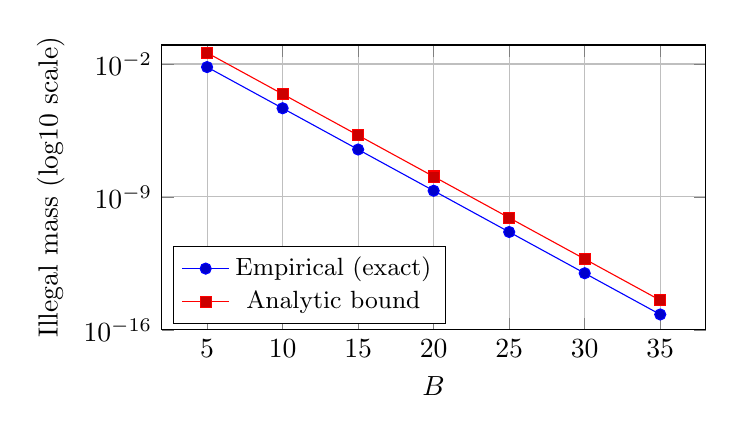 % Auto-generated by simulation.py: leakage plot (empirical vs analytic bound)
\begin{tikzpicture}
\begin{axis}[
    width=0.7\linewidth,
    height=5.2cm,
    xlabel={$B$},
    ylabel={Illegal mass (log10 scale)},
    ymode=log,
    log basis y={10},
    legend style={at={(0.02,0.02)},anchor=south west, font=\small},
    xtick={5,10,15,20,25,30,35},
    ymin=1e-16, ymax=1e-1,
    grid=both,
]
\addplot+[mark=*,blue] coordinates {
(5,6.853e-03) (10,4.649e-05) (15,3.133e-07) (20,2.111e-09) (25,1.422e-11) (30,9.583e-14) (35,6.457e-16) };
\addlegendentry{Empirical (exact)}
\addplot+[mark=square*,red] coordinates {
(5,3.862e-02) (10,2.602e-04) (15,1.753e-06) (20,1.181e-08) (25,7.959e-11) (30,5.363e-13) (35,3.614e-15) };
\addlegendentry{Analytic bound}
\end{axis}
\end{tikzpicture}
